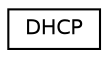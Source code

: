 digraph "Graphical Class Hierarchy"
{
  edge [fontname="Helvetica",fontsize="10",labelfontname="Helvetica",labelfontsize="10"];
  node [fontname="Helvetica",fontsize="10",shape=record];
  rankdir="LR";
  Node1 [label="DHCP",height=0.2,width=0.4,color="black", fillcolor="white", style="filled",URL="$db/db9/classDHCP.html"];
}
